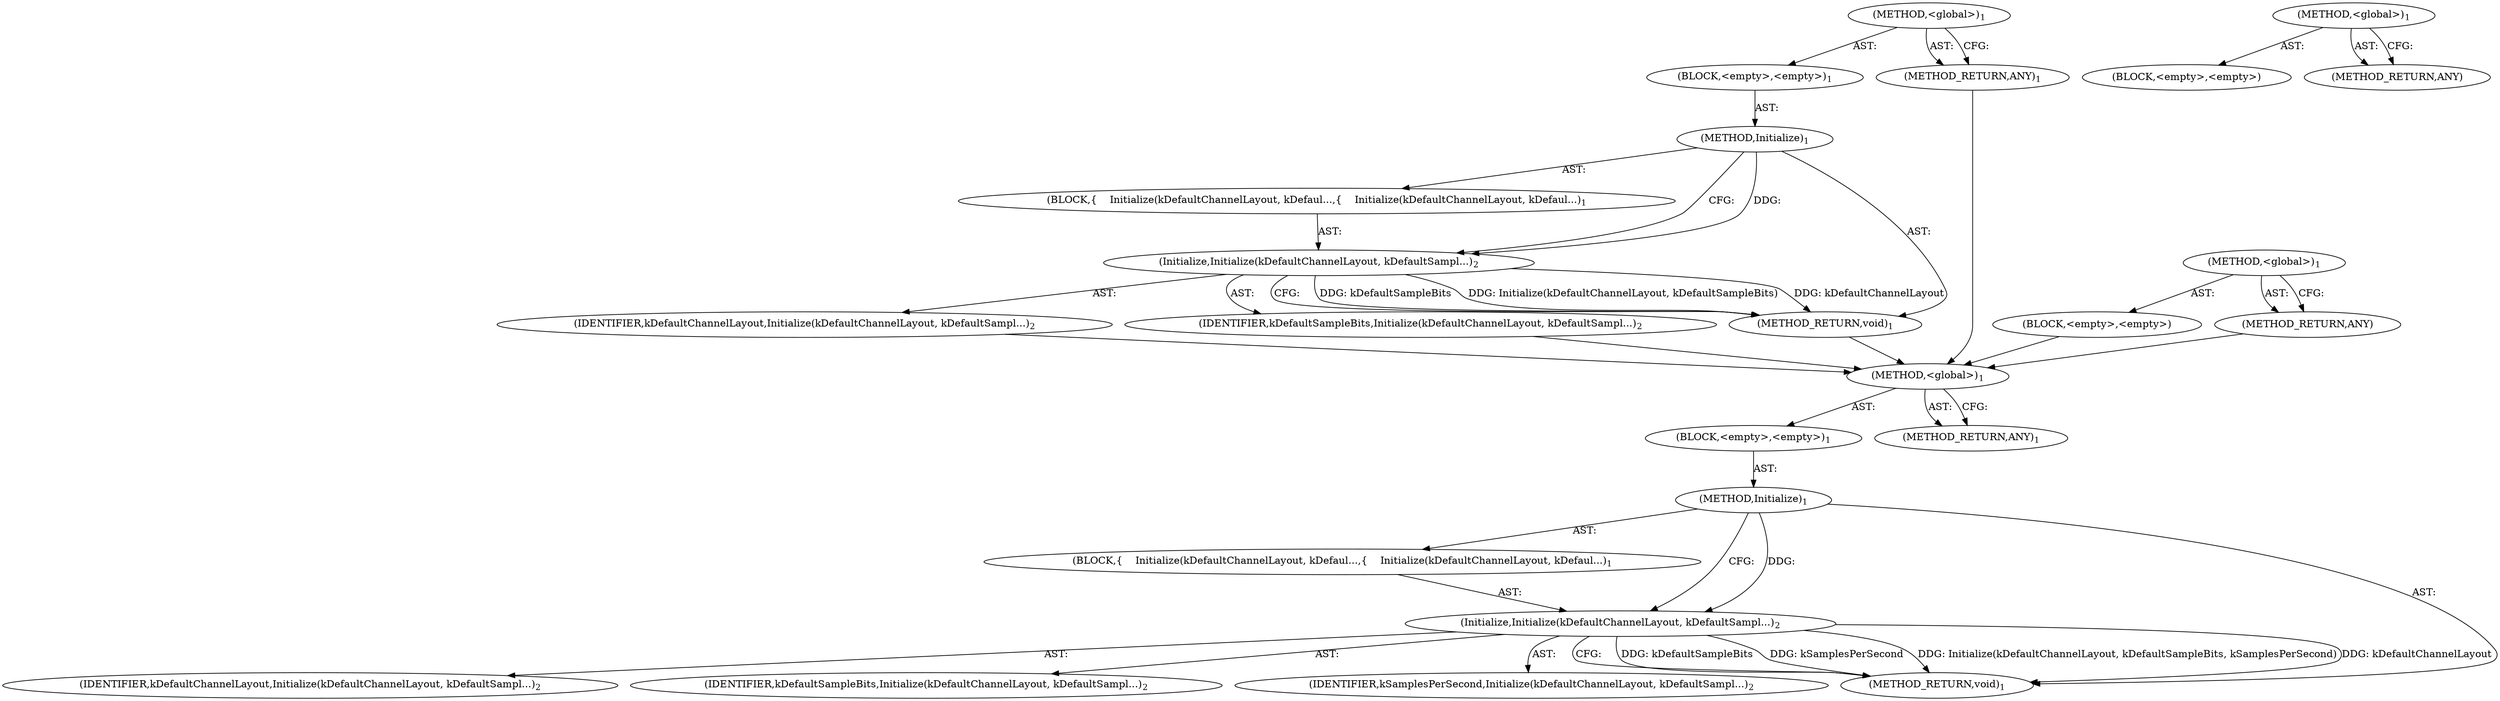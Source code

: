 digraph "&lt;global&gt;" {
vulnerable_6 [label=<(METHOD,&lt;global&gt;)<SUB>1</SUB>>];
vulnerable_7 [label=<(BLOCK,&lt;empty&gt;,&lt;empty&gt;)<SUB>1</SUB>>];
vulnerable_8 [label=<(METHOD,Initialize)<SUB>1</SUB>>];
vulnerable_9 [label=<(BLOCK,{
    Initialize(kDefaultChannelLayout, kDefaul...,{
    Initialize(kDefaultChannelLayout, kDefaul...)<SUB>1</SUB>>];
vulnerable_10 [label=<(Initialize,Initialize(kDefaultChannelLayout, kDefaultSampl...)<SUB>2</SUB>>];
vulnerable_11 [label=<(IDENTIFIER,kDefaultChannelLayout,Initialize(kDefaultChannelLayout, kDefaultSampl...)<SUB>2</SUB>>];
vulnerable_12 [label=<(IDENTIFIER,kDefaultSampleBits,Initialize(kDefaultChannelLayout, kDefaultSampl...)<SUB>2</SUB>>];
vulnerable_13 [label=<(METHOD_RETURN,void)<SUB>1</SUB>>];
vulnerable_15 [label=<(METHOD_RETURN,ANY)<SUB>1</SUB>>];
vulnerable_22 [label=<(METHOD,&lt;global&gt;)<SUB>1</SUB>>];
vulnerable_23 [label=<(BLOCK,&lt;empty&gt;,&lt;empty&gt;)>];
vulnerable_24 [label=<(METHOD_RETURN,ANY)>];
fixed_6 [label=<(METHOD,&lt;global&gt;)<SUB>1</SUB>>];
fixed_7 [label=<(BLOCK,&lt;empty&gt;,&lt;empty&gt;)<SUB>1</SUB>>];
fixed_8 [label=<(METHOD,Initialize)<SUB>1</SUB>>];
fixed_9 [label=<(BLOCK,{
    Initialize(kDefaultChannelLayout, kDefaul...,{
    Initialize(kDefaultChannelLayout, kDefaul...)<SUB>1</SUB>>];
fixed_10 [label=<(Initialize,Initialize(kDefaultChannelLayout, kDefaultSampl...)<SUB>2</SUB>>];
fixed_11 [label=<(IDENTIFIER,kDefaultChannelLayout,Initialize(kDefaultChannelLayout, kDefaultSampl...)<SUB>2</SUB>>];
fixed_12 [label=<(IDENTIFIER,kDefaultSampleBits,Initialize(kDefaultChannelLayout, kDefaultSampl...)<SUB>2</SUB>>];
fixed_13 [label=<(IDENTIFIER,kSamplesPerSecond,Initialize(kDefaultChannelLayout, kDefaultSampl...)<SUB>2</SUB>>];
fixed_14 [label=<(METHOD_RETURN,void)<SUB>1</SUB>>];
fixed_16 [label=<(METHOD_RETURN,ANY)<SUB>1</SUB>>];
fixed_23 [label=<(METHOD,&lt;global&gt;)<SUB>1</SUB>>];
fixed_24 [label=<(BLOCK,&lt;empty&gt;,&lt;empty&gt;)>];
fixed_25 [label=<(METHOD_RETURN,ANY)>];
vulnerable_6 -> vulnerable_7  [key=0, label="AST: "];
vulnerable_6 -> vulnerable_15  [key=0, label="AST: "];
vulnerable_6 -> vulnerable_15  [key=1, label="CFG: "];
vulnerable_7 -> vulnerable_8  [key=0, label="AST: "];
vulnerable_8 -> vulnerable_9  [key=0, label="AST: "];
vulnerable_8 -> vulnerable_13  [key=0, label="AST: "];
vulnerable_8 -> vulnerable_10  [key=0, label="CFG: "];
vulnerable_8 -> vulnerable_10  [key=1, label="DDG: "];
vulnerable_9 -> vulnerable_10  [key=0, label="AST: "];
vulnerable_10 -> vulnerable_11  [key=0, label="AST: "];
vulnerable_10 -> vulnerable_12  [key=0, label="AST: "];
vulnerable_10 -> vulnerable_13  [key=0, label="CFG: "];
vulnerable_10 -> vulnerable_13  [key=1, label="DDG: kDefaultSampleBits"];
vulnerable_10 -> vulnerable_13  [key=2, label="DDG: Initialize(kDefaultChannelLayout, kDefaultSampleBits)"];
vulnerable_10 -> vulnerable_13  [key=3, label="DDG: kDefaultChannelLayout"];
vulnerable_11 -> fixed_6  [key=0];
vulnerable_12 -> fixed_6  [key=0];
vulnerable_13 -> fixed_6  [key=0];
vulnerable_15 -> fixed_6  [key=0];
vulnerable_22 -> vulnerable_23  [key=0, label="AST: "];
vulnerable_22 -> vulnerable_24  [key=0, label="AST: "];
vulnerable_22 -> vulnerable_24  [key=1, label="CFG: "];
vulnerable_23 -> fixed_6  [key=0];
vulnerable_24 -> fixed_6  [key=0];
fixed_6 -> fixed_7  [key=0, label="AST: "];
fixed_6 -> fixed_16  [key=0, label="AST: "];
fixed_6 -> fixed_16  [key=1, label="CFG: "];
fixed_7 -> fixed_8  [key=0, label="AST: "];
fixed_8 -> fixed_9  [key=0, label="AST: "];
fixed_8 -> fixed_14  [key=0, label="AST: "];
fixed_8 -> fixed_10  [key=0, label="CFG: "];
fixed_8 -> fixed_10  [key=1, label="DDG: "];
fixed_9 -> fixed_10  [key=0, label="AST: "];
fixed_10 -> fixed_11  [key=0, label="AST: "];
fixed_10 -> fixed_12  [key=0, label="AST: "];
fixed_10 -> fixed_13  [key=0, label="AST: "];
fixed_10 -> fixed_14  [key=0, label="CFG: "];
fixed_10 -> fixed_14  [key=1, label="DDG: kDefaultSampleBits"];
fixed_10 -> fixed_14  [key=2, label="DDG: kSamplesPerSecond"];
fixed_10 -> fixed_14  [key=3, label="DDG: Initialize(kDefaultChannelLayout, kDefaultSampleBits, kSamplesPerSecond)"];
fixed_10 -> fixed_14  [key=4, label="DDG: kDefaultChannelLayout"];
fixed_23 -> fixed_24  [key=0, label="AST: "];
fixed_23 -> fixed_25  [key=0, label="AST: "];
fixed_23 -> fixed_25  [key=1, label="CFG: "];
}
